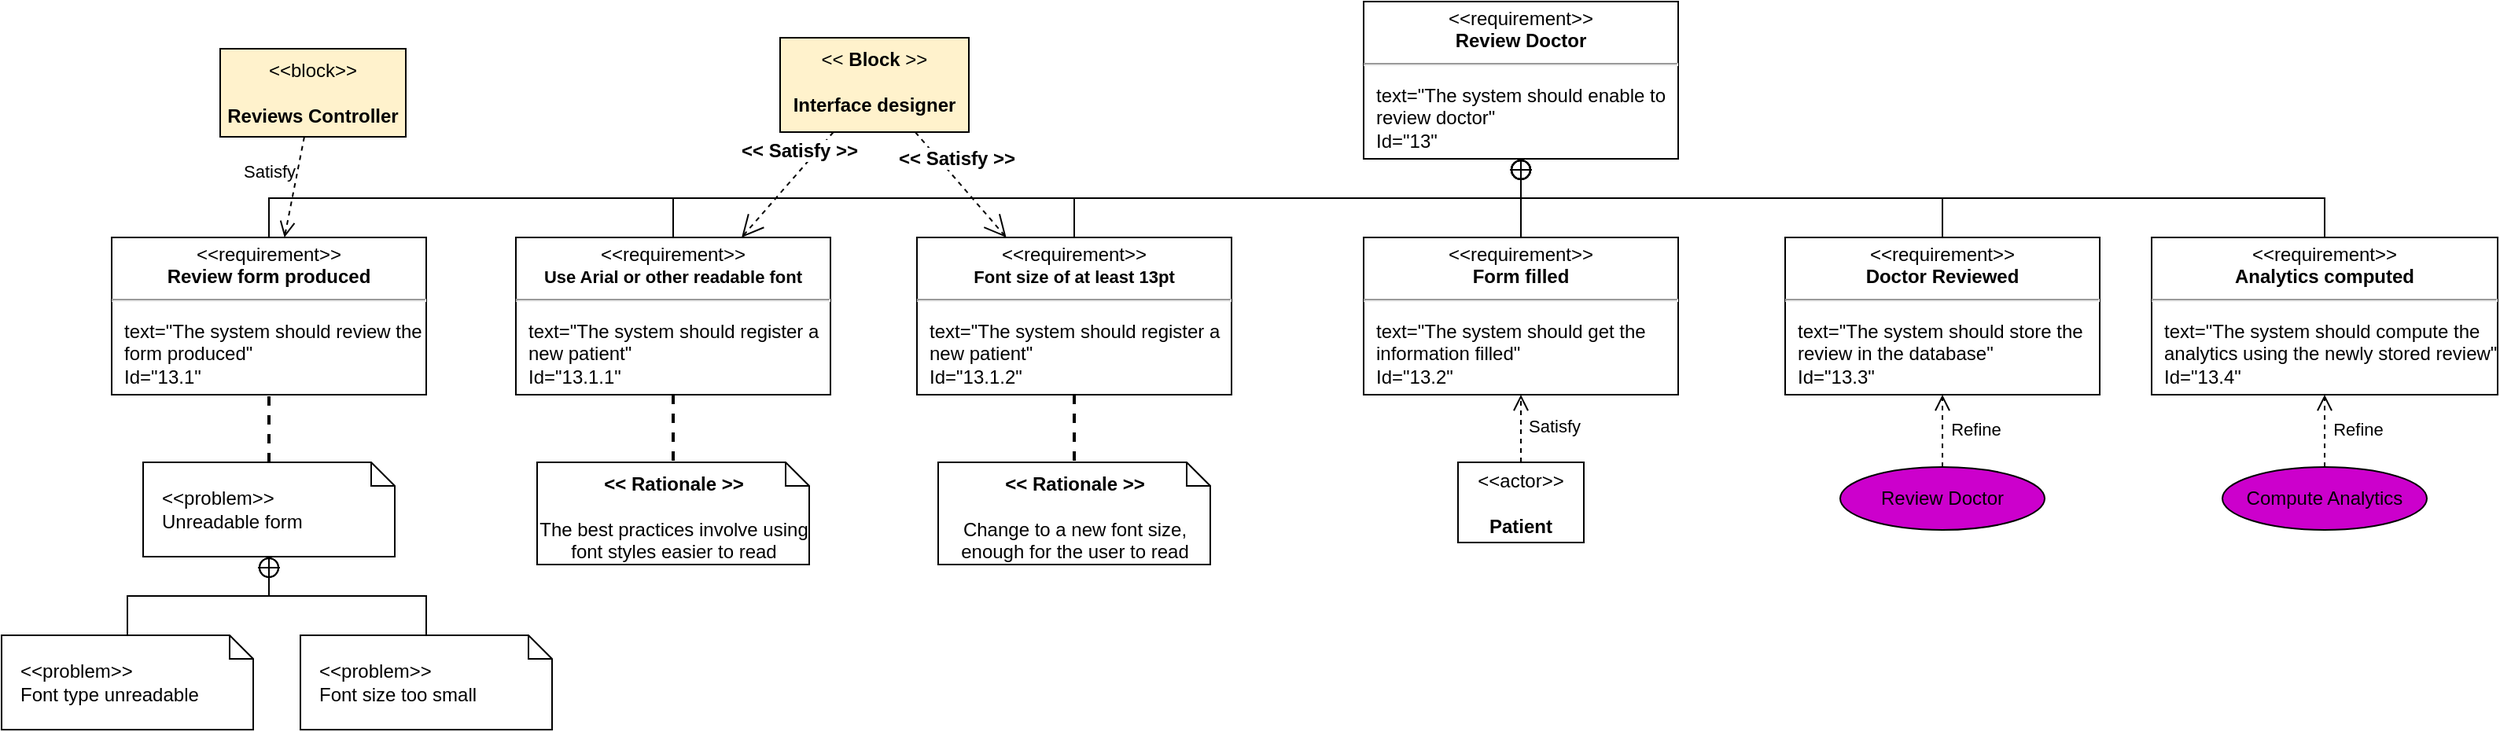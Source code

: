 <mxfile version="24.4.8" type="github">
  <diagram name="Página-1" id="qtJmnwFwFeLOcwQkmZnU">
    <mxGraphModel dx="2234" dy="738" grid="0" gridSize="10" guides="1" tooltips="1" connect="1" arrows="1" fold="1" page="0" pageScale="1" pageWidth="827" pageHeight="1169" math="0" shadow="0">
      <root>
        <mxCell id="0" />
        <mxCell id="1" parent="0" />
        <mxCell id="DoBYynUEnmm3b60OkJsO-1" value="&lt;p style=&quot;margin:0px;margin-top:4px;text-align:center;&quot;&gt;&amp;lt;&amp;lt;requirement&amp;gt;&amp;gt;&lt;br&gt;&lt;b&gt;Review Doctor&lt;/b&gt;&lt;/p&gt;&lt;hr&gt;&lt;p&gt;&lt;/p&gt;&lt;p style=&quot;margin:0px;margin-left:8px;text-align:left;&quot;&gt;text=&quot;The system should enable to review doctor&quot;&lt;br&gt;Id=&quot;13&quot;&lt;/p&gt;" style="shape=rect;overflow=fill;html=1;whiteSpace=wrap;align=center;" parent="1" vertex="1">
          <mxGeometry x="359" y="40" width="200" height="100" as="geometry" />
        </mxCell>
        <mxCell id="DoBYynUEnmm3b60OkJsO-2" value="&lt;p style=&quot;margin:0px;margin-top:4px;text-align:center;&quot;&gt;&amp;lt;&amp;lt;requirement&amp;gt;&amp;gt;&lt;br&gt;&lt;b&gt;Review form produced&lt;/b&gt;&lt;/p&gt;&lt;hr&gt;&lt;p&gt;&lt;/p&gt;&lt;p style=&quot;margin:0px;margin-left:8px;text-align:left;&quot;&gt;text=&quot;The system should review the form produced&quot;&lt;br&gt;Id=&quot;13.1&quot;&lt;/p&gt;" style="shape=rect;overflow=fill;html=1;whiteSpace=wrap;align=center;" parent="1" vertex="1">
          <mxGeometry x="-437" y="190" width="200" height="100" as="geometry" />
        </mxCell>
        <mxCell id="DoBYynUEnmm3b60OkJsO-3" value="&lt;p style=&quot;margin:0px;margin-top:4px;text-align:center;&quot;&gt;&amp;lt;&amp;lt;requirement&amp;gt;&amp;gt;&lt;br&gt;&lt;b&gt;Form filled&lt;/b&gt;&lt;/p&gt;&lt;hr&gt;&lt;p&gt;&lt;/p&gt;&lt;p style=&quot;margin:0px;margin-left:8px;text-align:left;&quot;&gt;text=&quot;The system should get the information filled&quot;&lt;br&gt;Id=&quot;13.2&quot;&lt;/p&gt;" style="shape=rect;overflow=fill;html=1;whiteSpace=wrap;align=center;" parent="1" vertex="1">
          <mxGeometry x="359" y="190" width="200" height="100" as="geometry" />
        </mxCell>
        <mxCell id="DoBYynUEnmm3b60OkJsO-7" value="&lt;p style=&quot;margin:0px;margin-top:4px;text-align:center;&quot;&gt;&amp;lt;&amp;lt;requirement&amp;gt;&amp;gt;&lt;br&gt;&lt;b&gt;Doctor Reviewed&lt;/b&gt;&lt;/p&gt;&lt;hr&gt;&lt;p&gt;&lt;/p&gt;&lt;p style=&quot;margin:0px;margin-left:8px;text-align:left;&quot;&gt;text=&quot;The system should store the review in the database&quot;&lt;br&gt;Id=&quot;13.3&quot;&lt;/p&gt;" style="shape=rect;overflow=fill;html=1;whiteSpace=wrap;align=center;" parent="1" vertex="1">
          <mxGeometry x="627" y="190" width="200" height="100" as="geometry" />
        </mxCell>
        <mxCell id="DoBYynUEnmm3b60OkJsO-8" value="&lt;p style=&quot;margin:0px;margin-top:4px;text-align:center;&quot;&gt;&amp;lt;&amp;lt;requirement&amp;gt;&amp;gt;&lt;br&gt;&lt;b&gt;Analytics computed&lt;/b&gt;&lt;/p&gt;&lt;hr&gt;&lt;p&gt;&lt;/p&gt;&lt;p style=&quot;margin:0px;margin-left:8px;text-align:left;&quot;&gt;text=&quot;The system should compute the analytics using the newly stored review&quot;&lt;br&gt;Id=&quot;13.4&quot;&lt;/p&gt;" style="shape=rect;overflow=fill;html=1;whiteSpace=wrap;align=center;" parent="1" vertex="1">
          <mxGeometry x="860" y="190" width="220" height="100" as="geometry" />
        </mxCell>
        <mxCell id="DoBYynUEnmm3b60OkJsO-10" value="&amp;lt;&amp;lt;actor&amp;gt;&amp;gt;&lt;br&gt;&lt;br&gt;&lt;b&gt;Patient&lt;/b&gt;" style="html=1;align=center;verticalAlign=middle;dashed=0;whiteSpace=wrap;" parent="1" vertex="1">
          <mxGeometry x="419" y="333" width="80" height="51" as="geometry" />
        </mxCell>
        <mxCell id="DoBYynUEnmm3b60OkJsO-11" value="&amp;lt;&amp;lt;block&amp;gt;&amp;gt;&lt;br&gt;&lt;br&gt;&lt;b&gt;Reviews Controller&lt;/b&gt;" style="html=1;align=center;verticalAlign=middle;dashed=0;whiteSpace=wrap;fillColor=#FFF2CC;" parent="1" vertex="1">
          <mxGeometry x="-368" y="70" width="118" height="56" as="geometry" />
        </mxCell>
        <mxCell id="DoBYynUEnmm3b60OkJsO-15" value="" style="rounded=0;html=1;labelBackgroundColor=none;endArrow=none;edgeStyle=elbowEdgeStyle;elbow=vertical;startArrow=sysMLPackCont;startSize=12;" parent="1" source="DoBYynUEnmm3b60OkJsO-1" target="DoBYynUEnmm3b60OkJsO-2" edge="1">
          <mxGeometry relative="1" as="geometry">
            <mxPoint x="240" y="120" as="sourcePoint" />
            <mxPoint x="150" y="180" as="targetPoint" />
          </mxGeometry>
        </mxCell>
        <mxCell id="DoBYynUEnmm3b60OkJsO-16" value="" style="rounded=0;html=1;labelBackgroundColor=none;endArrow=none;edgeStyle=elbowEdgeStyle;elbow=vertical;startArrow=sysMLPackCont;startSize=12;" parent="1" source="DoBYynUEnmm3b60OkJsO-1" target="DoBYynUEnmm3b60OkJsO-3" edge="1">
          <mxGeometry relative="1" as="geometry">
            <mxPoint x="700" y="120" as="sourcePoint" />
            <mxPoint x="610" y="180" as="targetPoint" />
          </mxGeometry>
        </mxCell>
        <mxCell id="DoBYynUEnmm3b60OkJsO-17" value="" style="rounded=0;html=1;labelBackgroundColor=none;endArrow=none;edgeStyle=elbowEdgeStyle;elbow=vertical;startArrow=sysMLPackCont;startSize=12;" parent="1" source="DoBYynUEnmm3b60OkJsO-1" target="DoBYynUEnmm3b60OkJsO-7" edge="1">
          <mxGeometry relative="1" as="geometry">
            <mxPoint x="850" y="60" as="sourcePoint" />
            <mxPoint x="760" y="120" as="targetPoint" />
          </mxGeometry>
        </mxCell>
        <mxCell id="DoBYynUEnmm3b60OkJsO-18" value="" style="rounded=0;html=1;labelBackgroundColor=none;endArrow=none;edgeStyle=elbowEdgeStyle;elbow=vertical;startArrow=sysMLPackCont;startSize=12;" parent="1" source="DoBYynUEnmm3b60OkJsO-1" target="DoBYynUEnmm3b60OkJsO-8" edge="1">
          <mxGeometry relative="1" as="geometry">
            <mxPoint x="910" y="90" as="sourcePoint" />
            <mxPoint x="820" y="150" as="targetPoint" />
          </mxGeometry>
        </mxCell>
        <mxCell id="DoBYynUEnmm3b60OkJsO-24" value="Satisfy" style="html=1;verticalAlign=bottom;endArrow=open;dashed=1;endSize=8;curved=0;rounded=0;" parent="1" source="DoBYynUEnmm3b60OkJsO-11" target="DoBYynUEnmm3b60OkJsO-2" edge="1">
          <mxGeometry x="0.066" y="-16" relative="1" as="geometry">
            <mxPoint x="-377" y="469" as="sourcePoint" />
            <mxPoint x="-267" y="408" as="targetPoint" />
            <mxPoint as="offset" />
          </mxGeometry>
        </mxCell>
        <mxCell id="DoBYynUEnmm3b60OkJsO-25" value="Satisfy" style="html=1;verticalAlign=bottom;endArrow=open;dashed=1;endSize=8;curved=0;rounded=0;" parent="1" source="DoBYynUEnmm3b60OkJsO-10" target="DoBYynUEnmm3b60OkJsO-3" edge="1">
          <mxGeometry x="-0.321" y="-21" relative="1" as="geometry">
            <mxPoint x="50" y="339" as="sourcePoint" />
            <mxPoint x="50" y="300" as="targetPoint" />
            <mxPoint as="offset" />
          </mxGeometry>
        </mxCell>
        <mxCell id="DoBYynUEnmm3b60OkJsO-28" value="Compute Analytics" style="ellipse;whiteSpace=wrap;html=1;fillColor=#CC00CC;" parent="1" vertex="1">
          <mxGeometry x="905" y="336" width="130" height="40" as="geometry" />
        </mxCell>
        <mxCell id="DoBYynUEnmm3b60OkJsO-33" value="Refine" style="html=1;verticalAlign=bottom;endArrow=open;dashed=1;endSize=8;curved=0;rounded=0;" parent="1" source="DoBYynUEnmm3b60OkJsO-28" target="DoBYynUEnmm3b60OkJsO-8" edge="1">
          <mxGeometry x="-0.321" y="-21" relative="1" as="geometry">
            <mxPoint x="770" y="527" as="sourcePoint" />
            <mxPoint x="927" y="410" as="targetPoint" />
            <mxPoint as="offset" />
          </mxGeometry>
        </mxCell>
        <mxCell id="DoBYynUEnmm3b60OkJsO-36" value="&lt;p style=&quot;margin:0px;margin-top:4px;text-align:center;&quot;&gt;&amp;lt;&amp;lt;requirement&amp;gt;&amp;gt;&lt;br&gt;&lt;b style=&quot;font-size: 11px; background-color: rgb(255, 255, 255);&quot;&gt;Use Arial or other readable font&lt;/b&gt;&lt;br&gt;&lt;/p&gt;&lt;hr&gt;&lt;p&gt;&lt;/p&gt;&lt;p style=&quot;margin:0px;margin-left:8px;text-align:left;&quot;&gt;text=&quot;The system should register a new patient&quot;&lt;br&gt;Id=&quot;13.1.1&quot;&lt;/p&gt;" style="shape=rect;overflow=fill;html=1;whiteSpace=wrap;align=center;" parent="1" vertex="1">
          <mxGeometry x="-180" y="190" width="200" height="100" as="geometry" />
        </mxCell>
        <mxCell id="DoBYynUEnmm3b60OkJsO-37" value="&lt;p style=&quot;margin:0px;margin-top:4px;text-align:center;&quot;&gt;&amp;lt;&amp;lt;requirement&amp;gt;&amp;gt;&lt;br&gt;&lt;b style=&quot;font-size: 11px; background-color: rgb(255, 255, 255);&quot;&gt;Font size of at least 13pt&lt;/b&gt;&lt;br&gt;&lt;/p&gt;&lt;hr&gt;&lt;p&gt;&lt;/p&gt;&lt;p style=&quot;margin:0px;margin-left:8px;text-align:left;&quot;&gt;text=&quot;The system should register a new patient&quot;&lt;br&gt;Id=&quot;13.1.2&quot;&lt;/p&gt;" style="shape=rect;overflow=fill;html=1;whiteSpace=wrap;align=center;" parent="1" vertex="1">
          <mxGeometry x="75" y="190" width="200" height="100" as="geometry" />
        </mxCell>
        <mxCell id="DoBYynUEnmm3b60OkJsO-42" value="&amp;lt;&amp;lt;problem&amp;gt;&amp;gt;&lt;br&gt;Unreadable form" style="shape=note;size=15;align=left;spacingLeft=10;html=1;whiteSpace=wrap;" parent="1" vertex="1">
          <mxGeometry x="-417" y="333" width="160" height="60" as="geometry" />
        </mxCell>
        <mxCell id="DoBYynUEnmm3b60OkJsO-43" value="&amp;lt;&amp;lt;problem&amp;gt;&amp;gt;&lt;br&gt;Font type unreadable" style="shape=note;size=15;align=left;spacingLeft=10;html=1;whiteSpace=wrap;" parent="1" vertex="1">
          <mxGeometry x="-507" y="443" width="160" height="60" as="geometry" />
        </mxCell>
        <mxCell id="DoBYynUEnmm3b60OkJsO-44" value="&amp;lt;&amp;lt;problem&amp;gt;&amp;gt;&lt;br&gt;Font size too small" style="shape=note;size=15;align=left;spacingLeft=10;html=1;whiteSpace=wrap;" parent="1" vertex="1">
          <mxGeometry x="-317" y="443" width="160" height="60" as="geometry" />
        </mxCell>
        <mxCell id="DoBYynUEnmm3b60OkJsO-45" value="" style="rounded=0;html=1;labelBackgroundColor=none;endArrow=none;edgeStyle=elbowEdgeStyle;elbow=vertical;startArrow=sysMLPackCont;startSize=12;" parent="1" source="DoBYynUEnmm3b60OkJsO-42" target="DoBYynUEnmm3b60OkJsO-43" edge="1">
          <mxGeometry relative="1" as="geometry">
            <mxPoint x="-128.5" y="383" as="sourcePoint" />
            <mxPoint x="-437" y="433" as="targetPoint" />
          </mxGeometry>
        </mxCell>
        <mxCell id="DoBYynUEnmm3b60OkJsO-46" value="" style="rounded=0;html=1;labelBackgroundColor=none;endArrow=none;edgeStyle=elbowEdgeStyle;elbow=vertical;startArrow=sysMLPackCont;startSize=12;" parent="1" source="DoBYynUEnmm3b60OkJsO-42" target="DoBYynUEnmm3b60OkJsO-44" edge="1">
          <mxGeometry relative="1" as="geometry">
            <mxPoint x="-128.5" y="383" as="sourcePoint" />
            <mxPoint x="-128" y="433" as="targetPoint" />
          </mxGeometry>
        </mxCell>
        <mxCell id="VdbZ1WAWMFB-WAOaWvKl-2" style="rounded=0;orthogonalLoop=1;jettySize=auto;html=1;endArrow=none;endFill=0;strokeWidth=2;dashed=1;" parent="1" source="DoBYynUEnmm3b60OkJsO-42" target="DoBYynUEnmm3b60OkJsO-2" edge="1">
          <mxGeometry relative="1" as="geometry">
            <mxPoint x="-99" y="416" as="sourcePoint" />
            <mxPoint x="-99" y="345" as="targetPoint" />
          </mxGeometry>
        </mxCell>
        <mxCell id="VdbZ1WAWMFB-WAOaWvKl-4" value="" style="rounded=0;html=1;labelBackgroundColor=none;endArrow=none;edgeStyle=elbowEdgeStyle;elbow=vertical;startArrow=sysMLPackCont;startSize=12;exitX=0.5;exitY=1;exitDx=0;exitDy=0;entryX=0.5;entryY=0;entryDx=0;entryDy=0;" parent="1" source="DoBYynUEnmm3b60OkJsO-1" target="DoBYynUEnmm3b60OkJsO-36" edge="1">
          <mxGeometry relative="1" as="geometry">
            <mxPoint x="469" y="150" as="sourcePoint" />
            <mxPoint x="-327" y="200" as="targetPoint" />
          </mxGeometry>
        </mxCell>
        <mxCell id="VdbZ1WAWMFB-WAOaWvKl-5" value="" style="rounded=0;html=1;labelBackgroundColor=none;endArrow=none;edgeStyle=elbowEdgeStyle;elbow=vertical;startArrow=sysMLPackCont;startSize=12;exitX=0.5;exitY=1;exitDx=0;exitDy=0;entryX=0.5;entryY=0;entryDx=0;entryDy=0;" parent="1" source="DoBYynUEnmm3b60OkJsO-1" target="DoBYynUEnmm3b60OkJsO-37" edge="1">
          <mxGeometry relative="1" as="geometry">
            <mxPoint x="469" y="150" as="sourcePoint" />
            <mxPoint x="-70" y="200" as="targetPoint" />
          </mxGeometry>
        </mxCell>
        <mxCell id="VdbZ1WAWMFB-WAOaWvKl-6" value="&amp;lt;&amp;lt; &lt;b&gt;Block &lt;/b&gt;&amp;gt;&amp;gt;&lt;div&gt;&lt;br&gt;&lt;b&gt;Interface designer&lt;/b&gt;&lt;/div&gt;" style="shape=rect;html=1;whiteSpace=wrap;align=center;verticalAlign=top;fillColor=#FFF2CC;" parent="1" vertex="1">
          <mxGeometry x="-12" y="63" width="120" height="60" as="geometry" />
        </mxCell>
        <mxCell id="VdbZ1WAWMFB-WAOaWvKl-7" value="&lt;font style=&quot;font-size: 12px;&quot;&gt;&lt;b&gt;&amp;lt;&amp;lt; Satisfy &amp;gt;&amp;gt;&lt;/b&gt;&lt;/font&gt;" style="edgeStyle=none;html=1;endArrow=open;endSize=12;dashed=1;verticalAlign=bottom;rounded=0;strokeWidth=1;" parent="1" source="VdbZ1WAWMFB-WAOaWvKl-6" target="DoBYynUEnmm3b60OkJsO-37" edge="1">
          <mxGeometry x="-0.156" y="2" width="160" relative="1" as="geometry">
            <mxPoint x="75" y="322.0" as="sourcePoint" />
            <mxPoint x="235" y="322.0" as="targetPoint" />
            <mxPoint y="-1" as="offset" />
          </mxGeometry>
        </mxCell>
        <mxCell id="VdbZ1WAWMFB-WAOaWvKl-8" value="&lt;font style=&quot;font-size: 12px;&quot;&gt;&lt;b&gt;&amp;lt;&amp;lt; Satisfy &amp;gt;&amp;gt;&lt;/b&gt;&lt;/font&gt;" style="edgeStyle=none;html=1;endArrow=open;endSize=12;dashed=1;verticalAlign=bottom;rounded=0;strokeWidth=1;" parent="1" source="VdbZ1WAWMFB-WAOaWvKl-6" target="DoBYynUEnmm3b60OkJsO-36" edge="1">
          <mxGeometry x="-0.321" y="-3" width="160" relative="1" as="geometry">
            <mxPoint x="-44.41" y="405" as="sourcePoint" />
            <mxPoint x="19.59" y="287" as="targetPoint" />
            <mxPoint as="offset" />
          </mxGeometry>
        </mxCell>
        <mxCell id="fGqp-mXVbWpb8txHKcQc-1" value="Review Doctor" style="ellipse;whiteSpace=wrap;html=1;fillColor=#CC00CC;" parent="1" vertex="1">
          <mxGeometry x="662" y="336" width="130" height="40" as="geometry" />
        </mxCell>
        <mxCell id="fGqp-mXVbWpb8txHKcQc-4" value="Refine" style="html=1;verticalAlign=bottom;endArrow=open;dashed=1;endSize=8;curved=0;rounded=0;" parent="1" source="fGqp-mXVbWpb8txHKcQc-1" target="DoBYynUEnmm3b60OkJsO-7" edge="1">
          <mxGeometry x="-0.321" y="-21" relative="1" as="geometry">
            <mxPoint x="1088" y="371" as="sourcePoint" />
            <mxPoint x="1025" y="300" as="targetPoint" />
            <mxPoint as="offset" />
          </mxGeometry>
        </mxCell>
        <mxCell id="UxJA4p3bWHUDSC9jU2z--6" value="&lt;span style=&quot;background-color: initial;&quot;&gt;&lt;b&gt;&amp;lt;&amp;lt; Rationale &amp;gt;&amp;gt;&lt;/b&gt;&lt;/span&gt;&lt;div&gt;&lt;div style=&quot;font-weight: bold; text-align: left;&quot;&gt;&lt;br&gt;&lt;/div&gt;&lt;div style=&quot;&quot;&gt;The best practices involve using font styles easier to read&lt;/div&gt;&lt;/div&gt;" style="shape=note;size=15;align=center;spacingLeft=0;html=1;whiteSpace=wrap;verticalAlign=top;strokeWidth=1;" vertex="1" parent="1">
          <mxGeometry x="-166.5" y="333" width="173" height="65" as="geometry" />
        </mxCell>
        <mxCell id="UxJA4p3bWHUDSC9jU2z--7" style="rounded=0;orthogonalLoop=1;jettySize=auto;html=1;endArrow=none;endFill=0;strokeWidth=2;dashed=1;" edge="1" parent="1" target="UxJA4p3bWHUDSC9jU2z--6" source="DoBYynUEnmm3b60OkJsO-36">
          <mxGeometry relative="1" as="geometry">
            <mxPoint x="30" y="608" as="sourcePoint" />
            <mxPoint x="-176" y="727" as="targetPoint" />
          </mxGeometry>
        </mxCell>
        <mxCell id="UxJA4p3bWHUDSC9jU2z--8" value="&lt;span style=&quot;background-color: initial;&quot;&gt;&lt;b&gt;&amp;lt;&amp;lt; Rationale &amp;gt;&amp;gt;&lt;/b&gt;&lt;/span&gt;&lt;div&gt;&lt;div style=&quot;font-weight: bold; text-align: left;&quot;&gt;&lt;br&gt;&lt;/div&gt;&lt;div style=&quot;&quot;&gt;Change to a new font size, enough for the user to read&lt;/div&gt;&lt;/div&gt;" style="shape=note;size=15;align=center;spacingLeft=0;html=1;whiteSpace=wrap;verticalAlign=top;strokeWidth=1;" vertex="1" parent="1">
          <mxGeometry x="88.5" y="333" width="173" height="65" as="geometry" />
        </mxCell>
        <mxCell id="UxJA4p3bWHUDSC9jU2z--9" style="rounded=0;orthogonalLoop=1;jettySize=auto;html=1;endArrow=none;endFill=0;strokeWidth=2;dashed=1;" edge="1" parent="1" target="UxJA4p3bWHUDSC9jU2z--8" source="DoBYynUEnmm3b60OkJsO-37">
          <mxGeometry relative="1" as="geometry">
            <mxPoint x="203" y="480" as="sourcePoint" />
            <mxPoint x="-3" y="599" as="targetPoint" />
          </mxGeometry>
        </mxCell>
      </root>
    </mxGraphModel>
  </diagram>
</mxfile>
